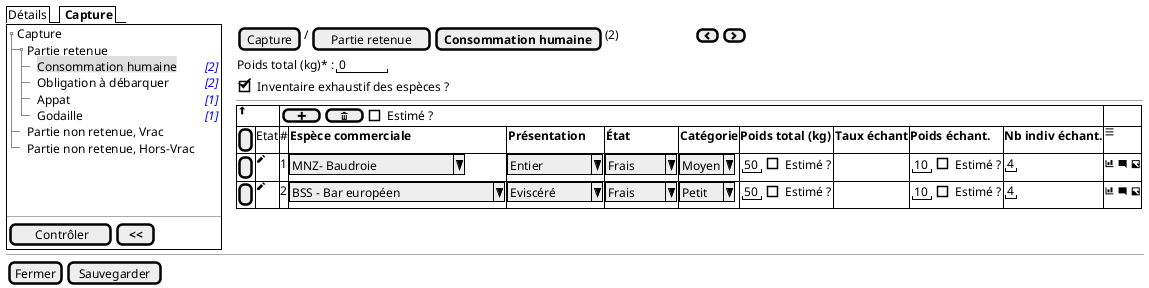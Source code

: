 @startsalt
{
  {/ Détails | <b> Capture }
  {+
   {T
       + Capture
       ++ Partie retenue
       +++ <back:#DDD>Consommation humaine | <i><color:blue>[2]
       +++ Obligation à débarquer | <i><color:blue>[2]
       +++ Appat | <i><color:blue>[1]
       +++ Godaille | <i><color:blue>[1]
       ++ Partie non retenue, Vrac
       ++ Partie non retenue, Hors-Vrac
   }
    .
    .
    .
   --
   {
      [<&checkmark> Contrôler] | [ <b><< ]
   }
  } | . | {
    { [Capture] | / | [Partie retenue] | [<b>Consommation humaine] | (2) | . | . | . | . | . | . | . | . | . | . | . | . | . | . | { [<&chevron-left>] | [<&chevron-right>] } }

    {Poids total (kg)* : | " 0    " }

    { [X] Inventaire exhaustif des espèces ? }
    ---
    {#
          <&arrow-thick-top> | *  | {[ <&plus> ] | [ <&trash> ] | [ ] Estimé ? } | * | * | * | * | * | * | * | *
          [ ] | Etat |# | <b>Espèce commerciale  | <b>Présentation | <b>État | <b>Catégorie | <b>Poids total (kg)     |  <b>Taux échant  | <b>Poids échant. | <b>Nb indiv échant. | <&menu>
          [ ] | <&pencil> | 1 | ^MNZ- Baudroie       ^ | ^ Entier   ^ | ^ Frais ^ | ^Moyen^ | { "50" | [ ] Estimé ? } |  .   |   { "10" | [ ] Estimé ? }          | "4" | <&bar-chart> <&comment-square> <&image>
          [ ] | <&pencil> | 2 | ^BSS - Bar européen       ^ | ^ Eviscéré ^ | ^ Frais ^ | ^Petit^ | { "50" | [ ] Estimé ? }  |  .   |   { "10" | [ ] Estimé ? }          | "4" | <&bar-chart> <&comment-square> <&image>
        }
  }

  -- | -- | --
  { [Fermer] | [Sauvegarder] }
}
@endsalt

